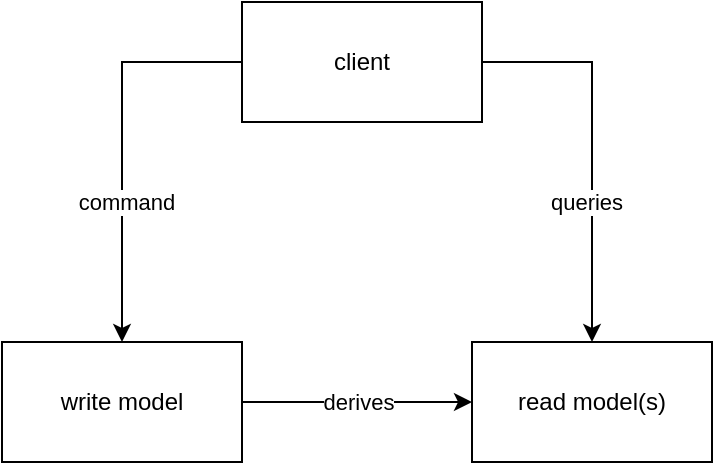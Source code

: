 <mxfile version="20.3.0" type="device"><diagram id="Hiw92sfEHAHcyG0q41P6" name="Page-1"><mxGraphModel dx="482" dy="466" grid="1" gridSize="10" guides="1" tooltips="1" connect="1" arrows="1" fold="1" page="1" pageScale="1" pageWidth="850" pageHeight="1100" math="0" shadow="0"><root><mxCell id="0"/><mxCell id="1" parent="0"/><mxCell id="_GFDWC7i22LVpvowzK9_-5" value="command" style="edgeStyle=orthogonalEdgeStyle;rounded=0;orthogonalLoop=1;jettySize=auto;html=1;entryX=0.5;entryY=0;entryDx=0;entryDy=0;exitX=0;exitY=0.5;exitDx=0;exitDy=0;" parent="1" source="_GFDWC7i22LVpvowzK9_-1" target="_GFDWC7i22LVpvowzK9_-2" edge="1"><mxGeometry x="0.3" y="2" relative="1" as="geometry"><mxPoint as="offset"/></mxGeometry></mxCell><mxCell id="_GFDWC7i22LVpvowzK9_-1" value="client" style="rounded=0;whiteSpace=wrap;html=1;" parent="1" vertex="1"><mxGeometry x="368" y="250" width="120" height="60" as="geometry"/></mxCell><mxCell id="_GFDWC7i22LVpvowzK9_-7" value="derives" style="edgeStyle=orthogonalEdgeStyle;rounded=0;orthogonalLoop=1;jettySize=auto;html=1;entryX=0;entryY=0.5;entryDx=0;entryDy=0;" parent="1" source="_GFDWC7i22LVpvowzK9_-2" target="_GFDWC7i22LVpvowzK9_-3" edge="1"><mxGeometry relative="1" as="geometry"/></mxCell><mxCell id="_GFDWC7i22LVpvowzK9_-2" value="write model" style="rounded=0;whiteSpace=wrap;html=1;" parent="1" vertex="1"><mxGeometry x="248" y="420" width="120" height="60" as="geometry"/></mxCell><mxCell id="_GFDWC7i22LVpvowzK9_-6" value="queries" style="edgeStyle=orthogonalEdgeStyle;rounded=0;orthogonalLoop=1;jettySize=auto;html=1;exitX=1;exitY=0.5;exitDx=0;exitDy=0;" parent="1" source="_GFDWC7i22LVpvowzK9_-1" target="_GFDWC7i22LVpvowzK9_-3" edge="1"><mxGeometry x="0.282" y="-3" relative="1" as="geometry"><mxPoint as="offset"/></mxGeometry></mxCell><mxCell id="_GFDWC7i22LVpvowzK9_-3" value="read model(s)" style="rounded=0;whiteSpace=wrap;html=1;" parent="1" vertex="1"><mxGeometry x="483" y="420" width="120" height="60" as="geometry"/></mxCell></root></mxGraphModel></diagram></mxfile>